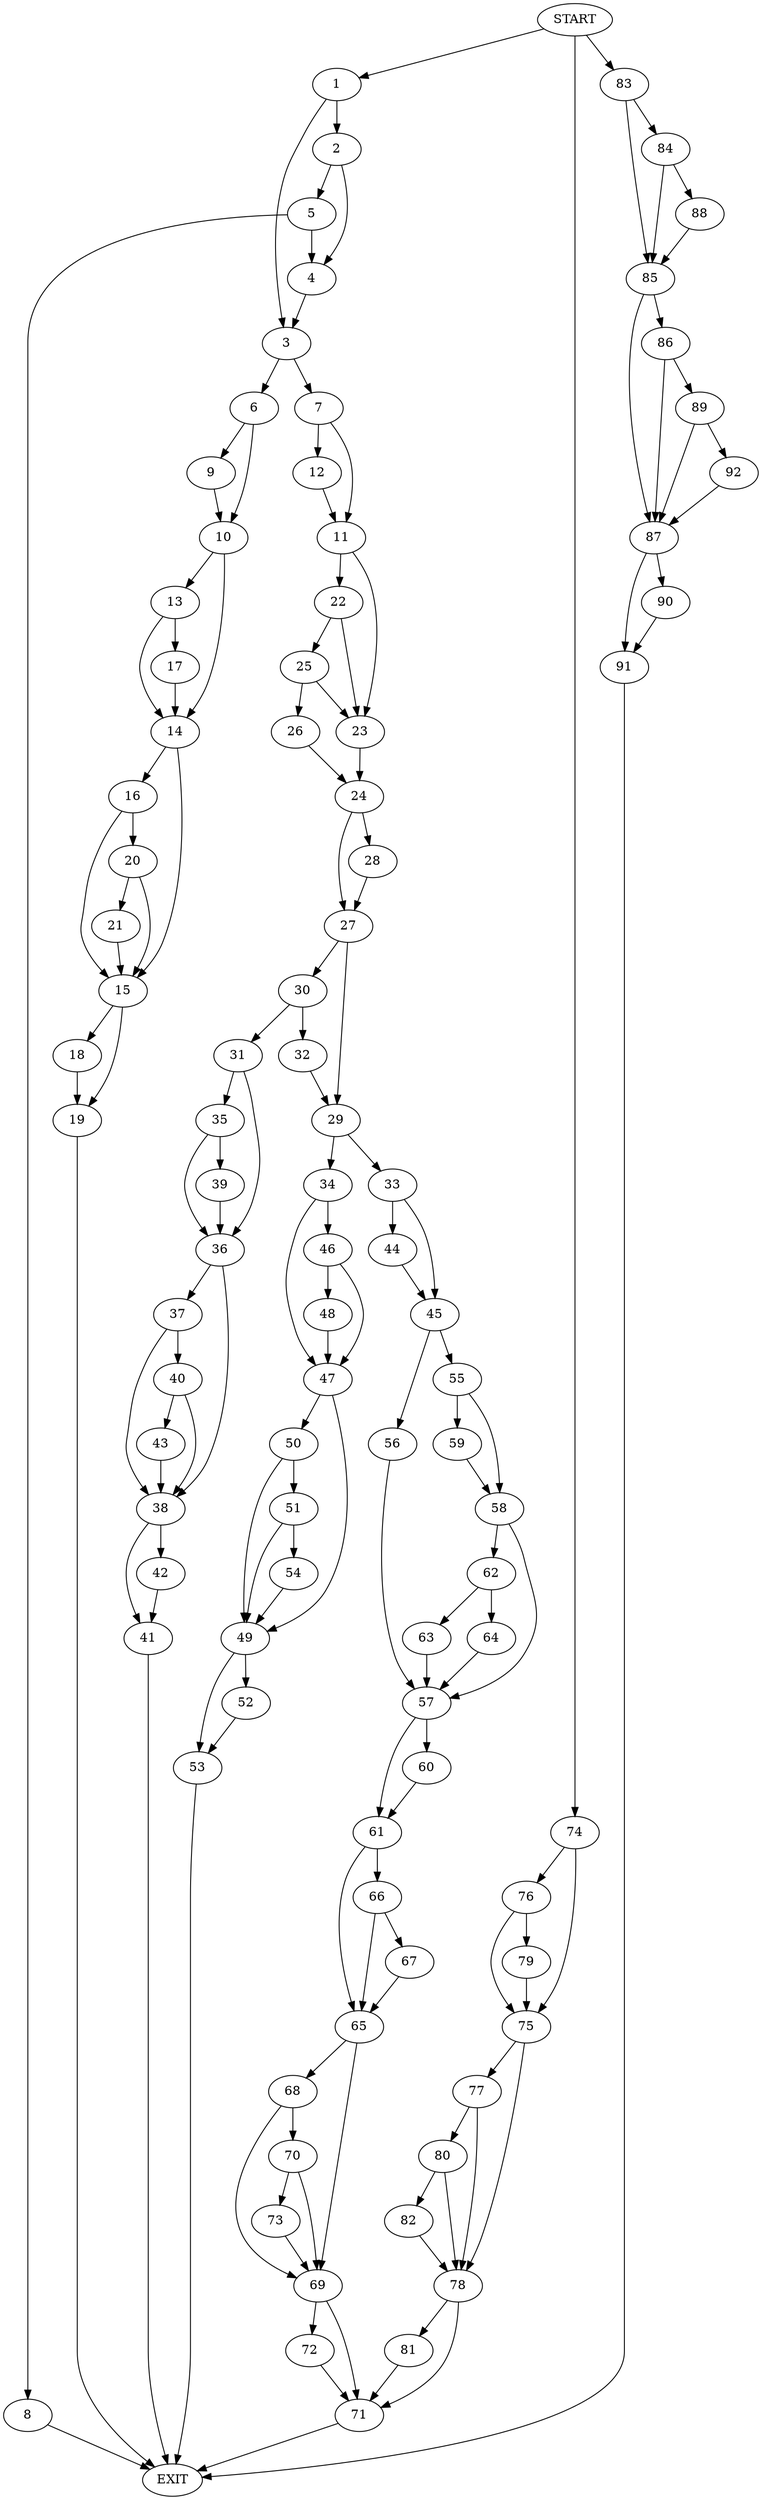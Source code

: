digraph {
0 [label="START"]
93 [label="EXIT"]
0 -> 1
1 -> 2
1 -> 3
2 -> 4
2 -> 5
3 -> 6
3 -> 7
5 -> 4
5 -> 8
4 -> 3
8 -> 93
6 -> 9
6 -> 10
7 -> 11
7 -> 12
10 -> 13
10 -> 14
9 -> 10
14 -> 15
14 -> 16
13 -> 17
13 -> 14
17 -> 14
15 -> 18
15 -> 19
16 -> 20
16 -> 15
20 -> 15
20 -> 21
21 -> 15
18 -> 19
19 -> 93
11 -> 22
11 -> 23
12 -> 11
23 -> 24
22 -> 25
22 -> 23
25 -> 26
25 -> 23
26 -> 24
24 -> 27
24 -> 28
28 -> 27
27 -> 29
27 -> 30
30 -> 31
30 -> 32
29 -> 33
29 -> 34
31 -> 35
31 -> 36
32 -> 29
36 -> 37
36 -> 38
35 -> 36
35 -> 39
39 -> 36
37 -> 38
37 -> 40
38 -> 41
38 -> 42
40 -> 38
40 -> 43
43 -> 38
41 -> 93
42 -> 41
33 -> 44
33 -> 45
34 -> 46
34 -> 47
46 -> 48
46 -> 47
47 -> 49
47 -> 50
48 -> 47
50 -> 49
50 -> 51
49 -> 52
49 -> 53
51 -> 54
51 -> 49
54 -> 49
53 -> 93
52 -> 53
45 -> 55
45 -> 56
44 -> 45
56 -> 57
55 -> 58
55 -> 59
57 -> 60
57 -> 61
58 -> 57
58 -> 62
59 -> 58
62 -> 63
62 -> 64
64 -> 57
63 -> 57
60 -> 61
61 -> 65
61 -> 66
66 -> 67
66 -> 65
65 -> 68
65 -> 69
67 -> 65
68 -> 70
68 -> 69
69 -> 71
69 -> 72
70 -> 73
70 -> 69
73 -> 69
71 -> 93
72 -> 71
0 -> 74
74 -> 75
74 -> 76
75 -> 77
75 -> 78
76 -> 75
76 -> 79
79 -> 75
77 -> 78
77 -> 80
78 -> 71
78 -> 81
80 -> 82
80 -> 78
82 -> 78
81 -> 71
0 -> 83
83 -> 84
83 -> 85
85 -> 86
85 -> 87
84 -> 88
84 -> 85
88 -> 85
86 -> 89
86 -> 87
87 -> 90
87 -> 91
89 -> 92
89 -> 87
92 -> 87
90 -> 91
91 -> 93
}
